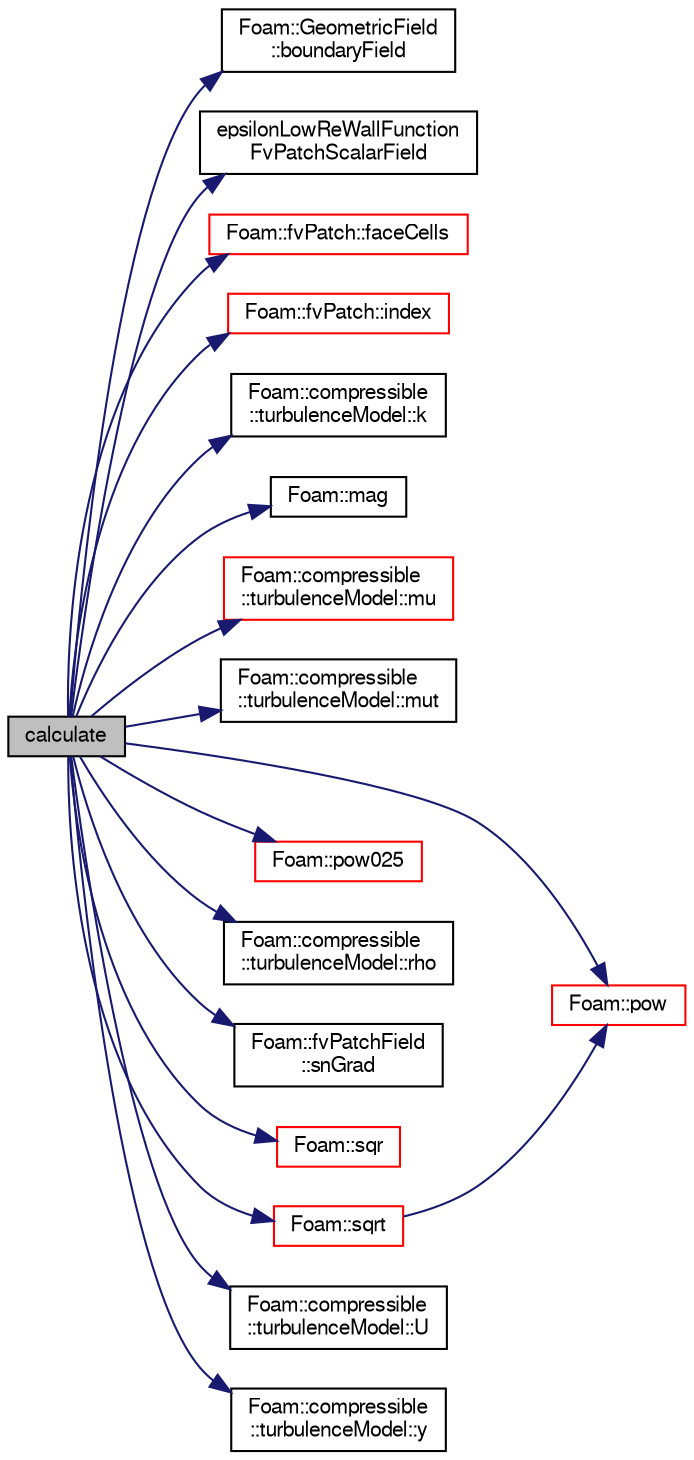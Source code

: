 digraph "calculate"
{
  bgcolor="transparent";
  edge [fontname="FreeSans",fontsize="10",labelfontname="FreeSans",labelfontsize="10"];
  node [fontname="FreeSans",fontsize="10",shape=record];
  rankdir="LR";
  Node47 [label="calculate",height=0.2,width=0.4,color="black", fillcolor="grey75", style="filled", fontcolor="black"];
  Node47 -> Node48 [color="midnightblue",fontsize="10",style="solid",fontname="FreeSans"];
  Node48 [label="Foam::GeometricField\l::boundaryField",height=0.2,width=0.4,color="black",URL="$a22434.html#a3c6c1a789b48ea0c5e8bff64f9c14f2d",tooltip="Return reference to GeometricBoundaryField. "];
  Node47 -> Node49 [color="midnightblue",fontsize="10",style="solid",fontname="FreeSans"];
  Node49 [label="epsilonLowReWallFunction\lFvPatchScalarField",height=0.2,width=0.4,color="black",URL="$a30678.html#a9c81c9d81c1c349a7f8829761e98cf57",tooltip="Construct from patch and internal field. "];
  Node47 -> Node50 [color="midnightblue",fontsize="10",style="solid",fontname="FreeSans"];
  Node50 [label="Foam::fvPatch::faceCells",height=0.2,width=0.4,color="red",URL="$a22870.html#afbfac825732ef2770fff4261b4e930e9",tooltip="Return faceCells. "];
  Node47 -> Node54 [color="midnightblue",fontsize="10",style="solid",fontname="FreeSans"];
  Node54 [label="Foam::fvPatch::index",height=0.2,width=0.4,color="red",URL="$a22870.html#a4a438520bb14406481732edc13c119c7",tooltip="Return the index of this patch in the fvBoundaryMesh. "];
  Node47 -> Node56 [color="midnightblue",fontsize="10",style="solid",fontname="FreeSans"];
  Node56 [label="Foam::compressible\l::turbulenceModel::k",height=0.2,width=0.4,color="black",URL="$a30818.html#a513c40f9ed37e2baed10984c3c4c57a9",tooltip="Return the turbulence kinetic energy. "];
  Node47 -> Node57 [color="midnightblue",fontsize="10",style="solid",fontname="FreeSans"];
  Node57 [label="Foam::mag",height=0.2,width=0.4,color="black",URL="$a21124.html#a929da2a3fdcf3dacbbe0487d3a330dae"];
  Node47 -> Node58 [color="midnightblue",fontsize="10",style="solid",fontname="FreeSans"];
  Node58 [label="Foam::compressible\l::turbulenceModel::mu",height=0.2,width=0.4,color="red",URL="$a30818.html#a54025d7e9635694b562bfb981e31e6da",tooltip="Return the laminar viscosity. "];
  Node47 -> Node60 [color="midnightblue",fontsize="10",style="solid",fontname="FreeSans"];
  Node60 [label="Foam::compressible\l::turbulenceModel::mut",height=0.2,width=0.4,color="black",URL="$a30818.html#a0f07eb378a478fd39a807b8afdfa7aa5",tooltip="Return the turbulence viscosity. "];
  Node47 -> Node61 [color="midnightblue",fontsize="10",style="solid",fontname="FreeSans"];
  Node61 [label="Foam::pow",height=0.2,width=0.4,color="red",URL="$a21124.html#a7500c8e9d27a442adc75e287de074c7c"];
  Node47 -> Node65 [color="midnightblue",fontsize="10",style="solid",fontname="FreeSans"];
  Node65 [label="Foam::pow025",height=0.2,width=0.4,color="red",URL="$a21124.html#af8d7dc24dfce32ee37c1210e616966e1"];
  Node47 -> Node66 [color="midnightblue",fontsize="10",style="solid",fontname="FreeSans"];
  Node66 [label="Foam::compressible\l::turbulenceModel::rho",height=0.2,width=0.4,color="black",URL="$a30818.html#a85451bc9acf825ab1d3c3c143714bc38",tooltip="Access function to density field. "];
  Node47 -> Node67 [color="midnightblue",fontsize="10",style="solid",fontname="FreeSans"];
  Node67 [label="Foam::fvPatchField\l::snGrad",height=0.2,width=0.4,color="black",URL="$a22354.html#a4e21804a54c15c57d187b21feff6f267",tooltip="Return patch-normal gradient. "];
  Node47 -> Node68 [color="midnightblue",fontsize="10",style="solid",fontname="FreeSans"];
  Node68 [label="Foam::sqr",height=0.2,width=0.4,color="red",URL="$a21124.html#a277dc11c581d53826ab5090b08f3b17b"];
  Node47 -> Node69 [color="midnightblue",fontsize="10",style="solid",fontname="FreeSans"];
  Node69 [label="Foam::sqrt",height=0.2,width=0.4,color="red",URL="$a21124.html#a8616bd62eebf2342a80222fecb1bda71"];
  Node69 -> Node61 [color="midnightblue",fontsize="10",style="solid",fontname="FreeSans"];
  Node47 -> Node70 [color="midnightblue",fontsize="10",style="solid",fontname="FreeSans"];
  Node70 [label="Foam::compressible\l::turbulenceModel::U",height=0.2,width=0.4,color="black",URL="$a30818.html#a536d168d7b335fe81f506f232b5b4872",tooltip="Access function to velocity field. "];
  Node47 -> Node71 [color="midnightblue",fontsize="10",style="solid",fontname="FreeSans"];
  Node71 [label="Foam::compressible\l::turbulenceModel::y",height=0.2,width=0.4,color="black",URL="$a30818.html#a152c527a6b3137685b03893a7a3a73eb",tooltip="Return the near wall distances. "];
}
